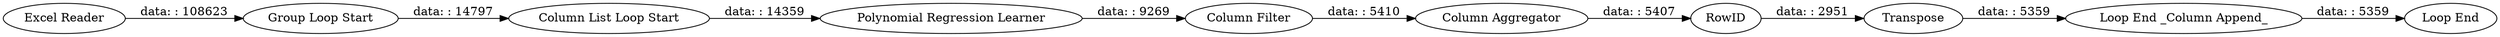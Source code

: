 digraph {
	"1520897685325970824_565" [label="Excel Reader"]
	"1520897685325970824_568" [label="Loop End _Column Append_"]
	"1520897685325970824_564" [label="Column List Loop Start"]
	"1520897685325970824_566" [label="Column Filter"]
	"1520897685325970824_24" [label=RowID]
	"1520897685325970824_11" [label="Group Loop Start"]
	"1520897685325970824_22" [label=Transpose]
	"1520897685325970824_569" [label="Loop End"]
	"1520897685325970824_10" [label="Polynomial Regression Learner"]
	"1520897685325970824_567" [label="Column Aggregator"]
	"1520897685325970824_568" -> "1520897685325970824_569" [label="data: : 5359"]
	"1520897685325970824_567" -> "1520897685325970824_24" [label="data: : 5407"]
	"1520897685325970824_11" -> "1520897685325970824_564" [label="data: : 14797"]
	"1520897685325970824_22" -> "1520897685325970824_568" [label="data: : 5359"]
	"1520897685325970824_565" -> "1520897685325970824_11" [label="data: : 108623"]
	"1520897685325970824_24" -> "1520897685325970824_22" [label="data: : 2951"]
	"1520897685325970824_10" -> "1520897685325970824_566" [label="data: : 9269"]
	"1520897685325970824_564" -> "1520897685325970824_10" [label="data: : 14359"]
	"1520897685325970824_566" -> "1520897685325970824_567" [label="data: : 5410"]
	rankdir=LR
}

